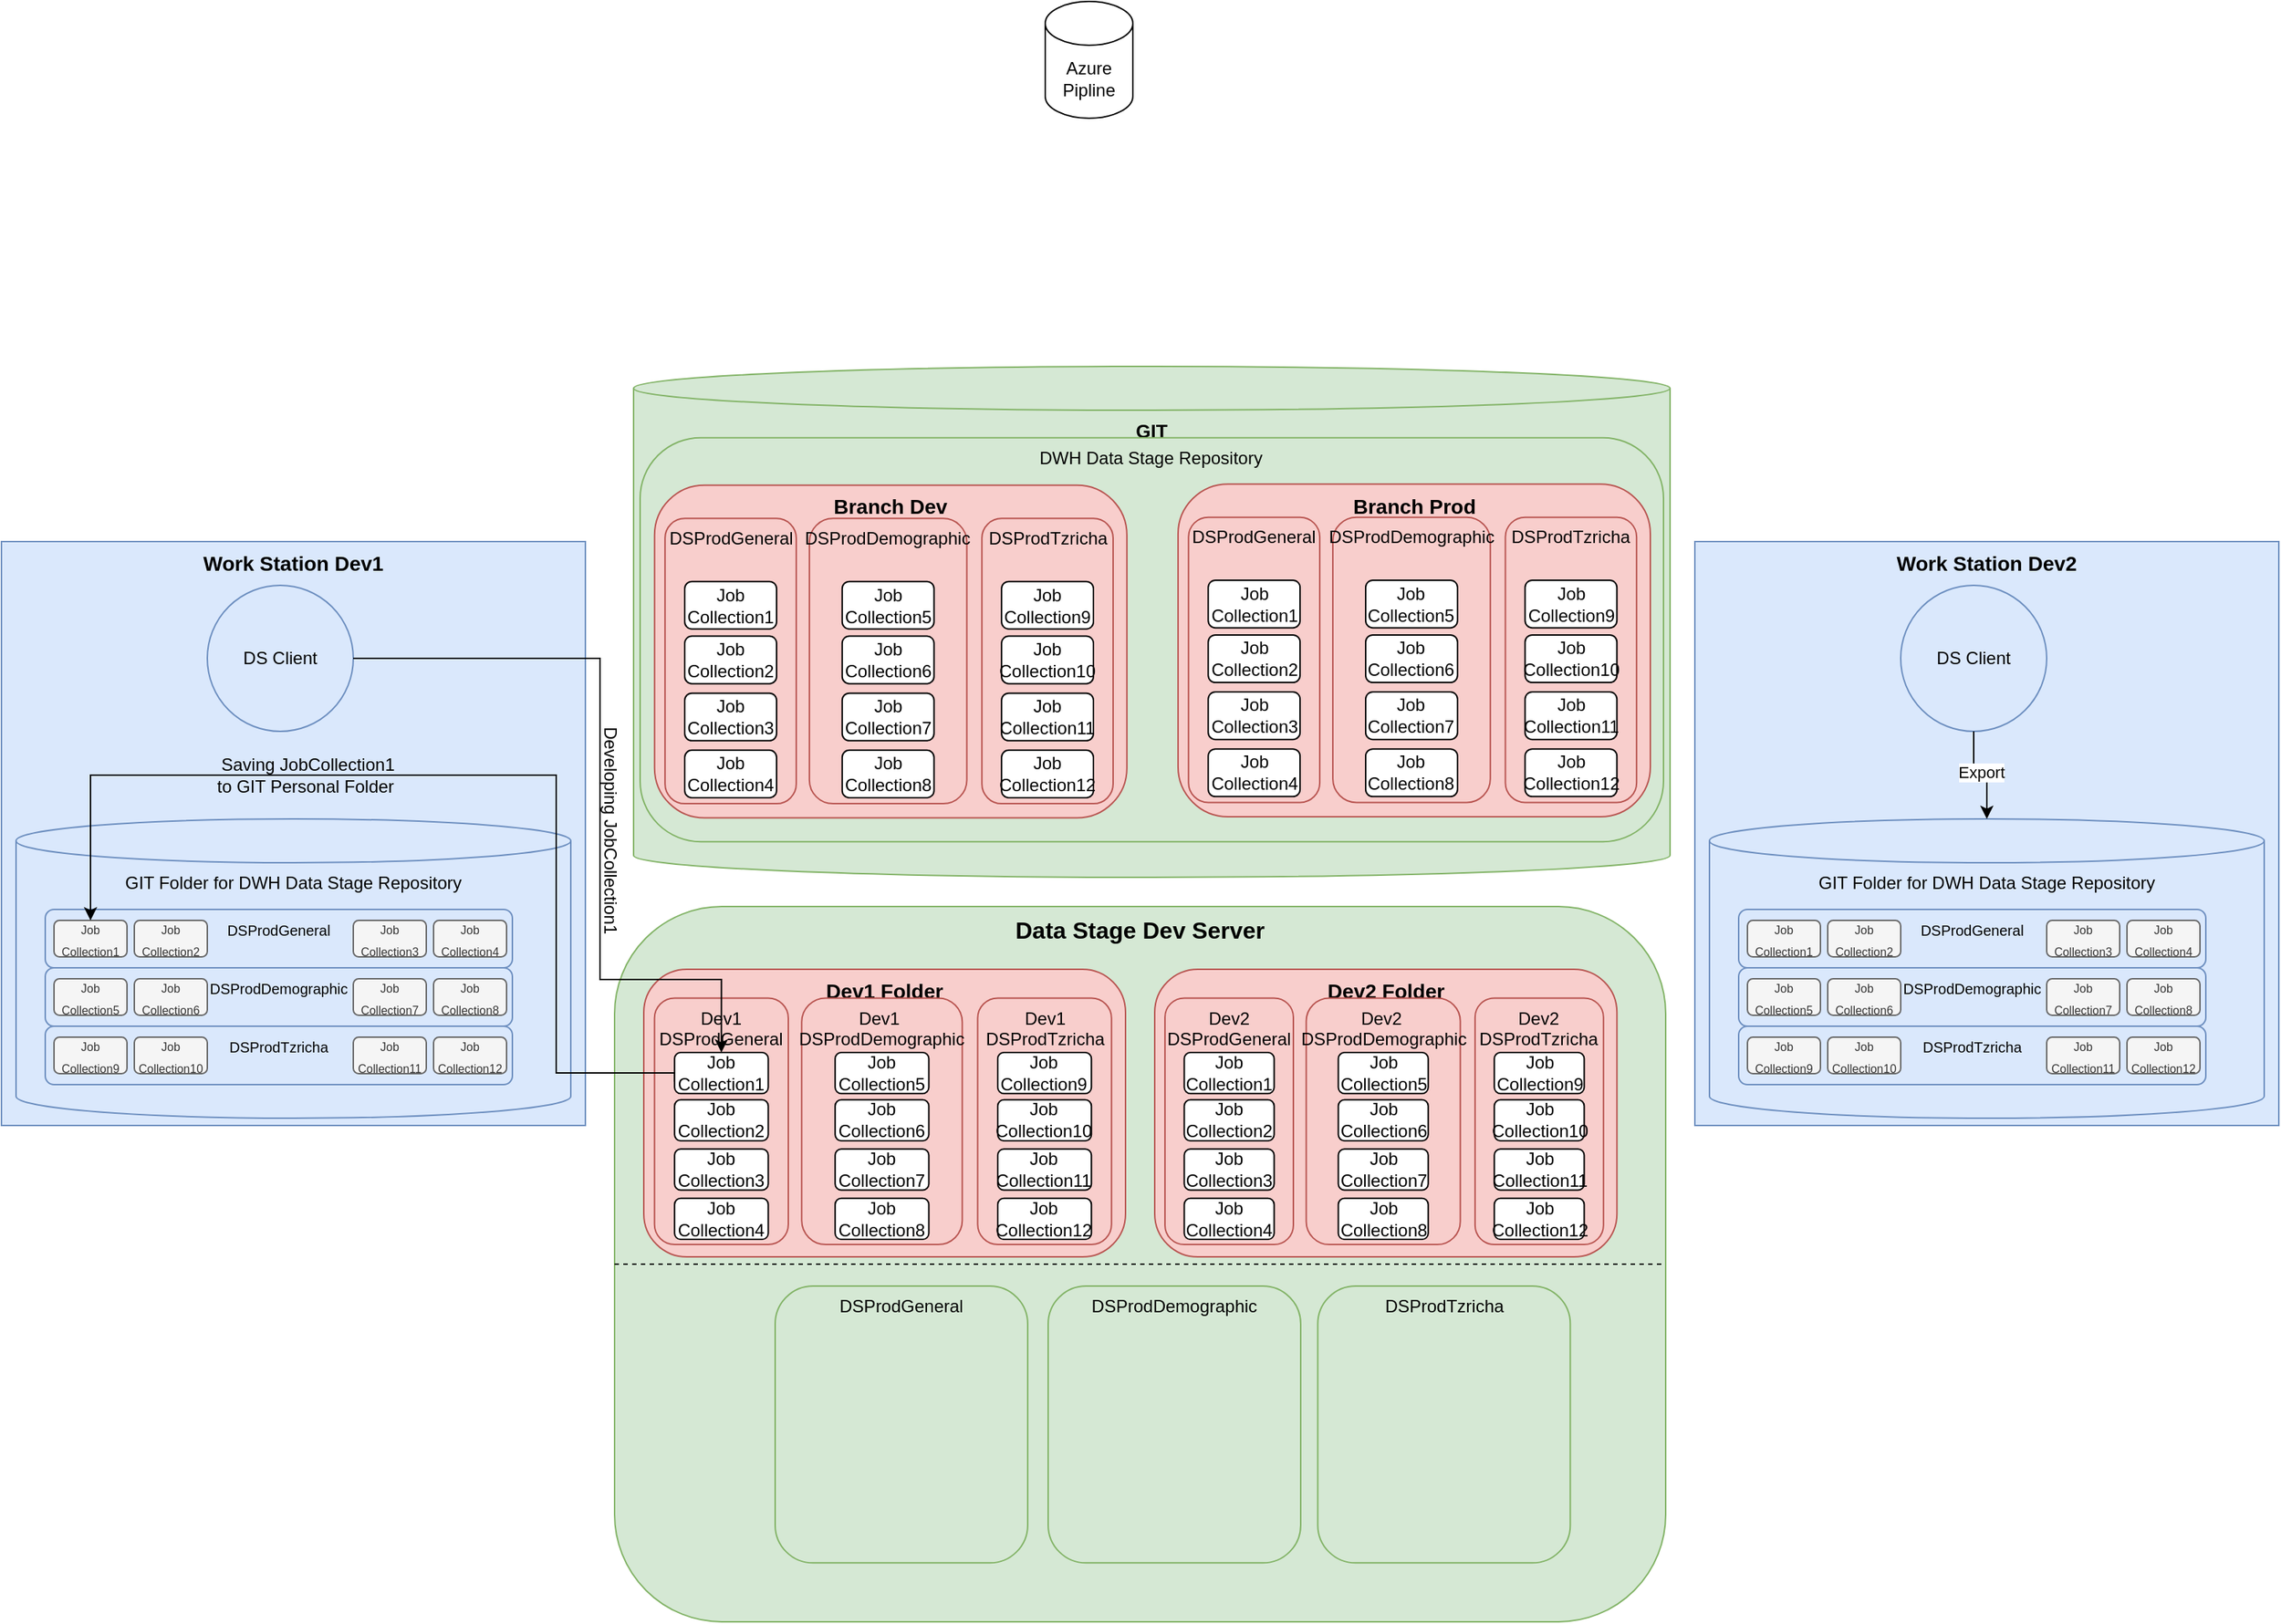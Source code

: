 <mxfile version="21.2.1" type="github">
  <diagram name="‫עמוד-1‬" id="i2Fc2xm11VRdaYwxFgzn">
    <mxGraphModel dx="1434" dy="1933" grid="1" gridSize="10" guides="1" tooltips="1" connect="1" arrows="1" fold="1" page="1" pageScale="1" pageWidth="827" pageHeight="1169" math="0" shadow="0">
      <root>
        <mxCell id="0" />
        <mxCell id="1" parent="0" />
        <mxCell id="r5iFqAWKlbIohHAniu_M-25" value="Azure Pipline" style="shape=cylinder3;whiteSpace=wrap;html=1;boundedLbl=1;backgroundOutline=1;size=15;" parent="1" vertex="1">
          <mxGeometry x="785" y="-450" width="60" height="80" as="geometry" />
        </mxCell>
        <mxCell id="d246zdA38Hne-XJqFqv3-173" value="" style="group" vertex="1" connectable="0" parent="1">
          <mxGeometry x="503" y="-200" width="710" height="350" as="geometry" />
        </mxCell>
        <mxCell id="r5iFqAWKlbIohHAniu_M-11" value="&lt;font size=&quot;1&quot; style=&quot;&quot;&gt;&lt;b style=&quot;font-size: 13px;&quot;&gt;GIT&lt;/b&gt;&lt;/font&gt;" style="shape=cylinder3;whiteSpace=wrap;html=1;boundedLbl=1;backgroundOutline=1;size=15;verticalAlign=top;fillColor=#d5e8d4;strokeColor=#82b366;" parent="d246zdA38Hne-XJqFqv3-173" vertex="1">
          <mxGeometry width="710" height="350" as="geometry" />
        </mxCell>
        <mxCell id="d246zdA38Hne-XJqFqv3-59" value="&lt;font style=&quot;font-size: 12px;&quot;&gt;DWH Data Stage Repository&lt;/font&gt;" style="rounded=1;whiteSpace=wrap;html=1;fillColor=#d5e8d4;strokeColor=#82b366;verticalAlign=top;" vertex="1" parent="d246zdA38Hne-XJqFqv3-173">
          <mxGeometry x="4.494" y="48.837" width="701.013" height="276.744" as="geometry" />
        </mxCell>
        <mxCell id="d246zdA38Hne-XJqFqv3-96" value="" style="group" vertex="1" connectable="0" parent="d246zdA38Hne-XJqFqv3-173">
          <mxGeometry x="14.38" y="81.395" width="323.544" height="238.605" as="geometry" />
        </mxCell>
        <mxCell id="d246zdA38Hne-XJqFqv3-97" value="Branch Dev" style="rounded=1;whiteSpace=wrap;html=1;fillColor=#f8cecc;strokeColor=#b85450;verticalAlign=top;fontStyle=1;fontSize=14;container=0;" vertex="1" parent="d246zdA38Hne-XJqFqv3-96">
          <mxGeometry width="323.544" height="227.907" as="geometry" />
        </mxCell>
        <mxCell id="d246zdA38Hne-XJqFqv3-98" value="DSProdGeneral" style="rounded=1;whiteSpace=wrap;html=1;verticalAlign=top;fillColor=#f8cecc;strokeColor=#b85450;container=0;" vertex="1" parent="d246zdA38Hne-XJqFqv3-96">
          <mxGeometry x="7.19" y="22.791" width="89.873" height="195.349" as="geometry" />
        </mxCell>
        <mxCell id="d246zdA38Hne-XJqFqv3-99" value="DSProdDemographic" style="rounded=1;whiteSpace=wrap;html=1;verticalAlign=top;fillColor=#f8cecc;strokeColor=#b85450;container=0;" vertex="1" parent="d246zdA38Hne-XJqFqv3-96">
          <mxGeometry x="106.051" y="22.791" width="107.848" height="195.349" as="geometry" />
        </mxCell>
        <mxCell id="d246zdA38Hne-XJqFqv3-100" value="DSProdTzricha" style="rounded=1;whiteSpace=wrap;html=1;verticalAlign=top;fillColor=#f8cecc;strokeColor=#b85450;container=0;" vertex="1" parent="d246zdA38Hne-XJqFqv3-96">
          <mxGeometry x="224.234" y="22.791" width="89.873" height="195.349" as="geometry" />
        </mxCell>
        <mxCell id="d246zdA38Hne-XJqFqv3-101" value="Job Collection1" style="rounded=1;whiteSpace=wrap;html=1;container=0;" vertex="1" parent="d246zdA38Hne-XJqFqv3-96">
          <mxGeometry x="20.671" y="65.93" width="62.911" height="32.558" as="geometry" />
        </mxCell>
        <mxCell id="d246zdA38Hne-XJqFqv3-102" value="Job Collection2" style="rounded=1;whiteSpace=wrap;html=1;container=0;" vertex="1" parent="d246zdA38Hne-XJqFqv3-96">
          <mxGeometry x="20.671" y="103.372" width="62.911" height="32.558" as="geometry" />
        </mxCell>
        <mxCell id="d246zdA38Hne-XJqFqv3-103" value="Job Collection3" style="rounded=1;whiteSpace=wrap;html=1;container=0;" vertex="1" parent="d246zdA38Hne-XJqFqv3-96">
          <mxGeometry x="20.671" y="142.442" width="62.911" height="32.558" as="geometry" />
        </mxCell>
        <mxCell id="d246zdA38Hne-XJqFqv3-104" value="Job Collection4" style="rounded=1;whiteSpace=wrap;html=1;container=0;" vertex="1" parent="d246zdA38Hne-XJqFqv3-96">
          <mxGeometry x="20.671" y="181.512" width="62.911" height="32.558" as="geometry" />
        </mxCell>
        <mxCell id="d246zdA38Hne-XJqFqv3-105" value="Job Collection5" style="rounded=1;whiteSpace=wrap;html=1;container=0;" vertex="1" parent="d246zdA38Hne-XJqFqv3-96">
          <mxGeometry x="128.519" y="65.93" width="62.911" height="32.558" as="geometry" />
        </mxCell>
        <mxCell id="d246zdA38Hne-XJqFqv3-106" value="Job Collection6" style="rounded=1;whiteSpace=wrap;html=1;container=0;" vertex="1" parent="d246zdA38Hne-XJqFqv3-96">
          <mxGeometry x="128.519" y="103.372" width="62.911" height="32.558" as="geometry" />
        </mxCell>
        <mxCell id="d246zdA38Hne-XJqFqv3-107" value="Job Collection7" style="rounded=1;whiteSpace=wrap;html=1;container=0;" vertex="1" parent="d246zdA38Hne-XJqFqv3-96">
          <mxGeometry x="128.519" y="142.442" width="62.911" height="32.558" as="geometry" />
        </mxCell>
        <mxCell id="d246zdA38Hne-XJqFqv3-108" value="Job Collection8" style="rounded=1;whiteSpace=wrap;html=1;container=0;" vertex="1" parent="d246zdA38Hne-XJqFqv3-96">
          <mxGeometry x="128.519" y="181.512" width="62.911" height="32.558" as="geometry" />
        </mxCell>
        <mxCell id="d246zdA38Hne-XJqFqv3-109" value="Job Collection9" style="rounded=1;whiteSpace=wrap;html=1;container=0;" vertex="1" parent="d246zdA38Hne-XJqFqv3-96">
          <mxGeometry x="237.715" y="65.93" width="62.911" height="32.558" as="geometry" />
        </mxCell>
        <mxCell id="d246zdA38Hne-XJqFqv3-110" value="Job Collection10" style="rounded=1;whiteSpace=wrap;html=1;container=0;" vertex="1" parent="d246zdA38Hne-XJqFqv3-96">
          <mxGeometry x="237.715" y="103.372" width="62.911" height="32.558" as="geometry" />
        </mxCell>
        <mxCell id="d246zdA38Hne-XJqFqv3-111" value="Job Collection11" style="rounded=1;whiteSpace=wrap;html=1;container=0;" vertex="1" parent="d246zdA38Hne-XJqFqv3-96">
          <mxGeometry x="237.715" y="142.442" width="62.911" height="32.558" as="geometry" />
        </mxCell>
        <mxCell id="d246zdA38Hne-XJqFqv3-112" value="Job Collection12" style="rounded=1;whiteSpace=wrap;html=1;container=0;" vertex="1" parent="d246zdA38Hne-XJqFqv3-96">
          <mxGeometry x="237.715" y="181.512" width="62.911" height="32.558" as="geometry" />
        </mxCell>
        <mxCell id="d246zdA38Hne-XJqFqv3-226" value="Developing JobCollection1" style="text;html=1;strokeColor=none;fillColor=none;align=center;verticalAlign=middle;whiteSpace=wrap;rounded=0;rotation=90;" vertex="1" parent="d246zdA38Hne-XJqFqv3-96">
          <mxGeometry x="-110.38" y="221.605" width="160" height="30" as="geometry" />
        </mxCell>
        <mxCell id="d246zdA38Hne-XJqFqv3-113" value="" style="group" vertex="1" connectable="0" parent="d246zdA38Hne-XJqFqv3-173">
          <mxGeometry x="372.975" y="80.581" width="323.544" height="227.907" as="geometry" />
        </mxCell>
        <mxCell id="d246zdA38Hne-XJqFqv3-114" value="Branch Prod" style="rounded=1;whiteSpace=wrap;html=1;fillColor=#f8cecc;strokeColor=#b85450;verticalAlign=top;fontStyle=1;fontSize=14;container=0;" vertex="1" parent="d246zdA38Hne-XJqFqv3-113">
          <mxGeometry width="323.544" height="227.907" as="geometry" />
        </mxCell>
        <mxCell id="d246zdA38Hne-XJqFqv3-115" value="DSProdGeneral" style="rounded=1;whiteSpace=wrap;html=1;verticalAlign=top;fillColor=#f8cecc;strokeColor=#b85450;container=0;" vertex="1" parent="d246zdA38Hne-XJqFqv3-113">
          <mxGeometry x="7.19" y="22.791" width="89.873" height="195.349" as="geometry" />
        </mxCell>
        <mxCell id="d246zdA38Hne-XJqFqv3-116" value="DSProdDemographic" style="rounded=1;whiteSpace=wrap;html=1;verticalAlign=top;fillColor=#f8cecc;strokeColor=#b85450;container=0;" vertex="1" parent="d246zdA38Hne-XJqFqv3-113">
          <mxGeometry x="106.051" y="22.791" width="107.848" height="195.349" as="geometry" />
        </mxCell>
        <mxCell id="d246zdA38Hne-XJqFqv3-117" value="DSProdTzricha" style="rounded=1;whiteSpace=wrap;html=1;verticalAlign=top;fillColor=#f8cecc;strokeColor=#b85450;container=0;" vertex="1" parent="d246zdA38Hne-XJqFqv3-113">
          <mxGeometry x="224.234" y="22.791" width="89.873" height="195.349" as="geometry" />
        </mxCell>
        <mxCell id="d246zdA38Hne-XJqFqv3-118" value="Job Collection1" style="rounded=1;whiteSpace=wrap;html=1;container=0;" vertex="1" parent="d246zdA38Hne-XJqFqv3-113">
          <mxGeometry x="20.671" y="65.93" width="62.911" height="32.558" as="geometry" />
        </mxCell>
        <mxCell id="d246zdA38Hne-XJqFqv3-119" value="Job Collection2" style="rounded=1;whiteSpace=wrap;html=1;container=0;" vertex="1" parent="d246zdA38Hne-XJqFqv3-113">
          <mxGeometry x="20.671" y="103.372" width="62.911" height="32.558" as="geometry" />
        </mxCell>
        <mxCell id="d246zdA38Hne-XJqFqv3-120" value="Job Collection3" style="rounded=1;whiteSpace=wrap;html=1;container=0;" vertex="1" parent="d246zdA38Hne-XJqFqv3-113">
          <mxGeometry x="20.671" y="142.442" width="62.911" height="32.558" as="geometry" />
        </mxCell>
        <mxCell id="d246zdA38Hne-XJqFqv3-121" value="Job Collection4" style="rounded=1;whiteSpace=wrap;html=1;container=0;" vertex="1" parent="d246zdA38Hne-XJqFqv3-113">
          <mxGeometry x="20.671" y="181.512" width="62.911" height="32.558" as="geometry" />
        </mxCell>
        <mxCell id="d246zdA38Hne-XJqFqv3-122" value="Job Collection5" style="rounded=1;whiteSpace=wrap;html=1;container=0;" vertex="1" parent="d246zdA38Hne-XJqFqv3-113">
          <mxGeometry x="128.519" y="65.93" width="62.911" height="32.558" as="geometry" />
        </mxCell>
        <mxCell id="d246zdA38Hne-XJqFqv3-123" value="Job Collection6" style="rounded=1;whiteSpace=wrap;html=1;container=0;" vertex="1" parent="d246zdA38Hne-XJqFqv3-113">
          <mxGeometry x="128.519" y="103.372" width="62.911" height="32.558" as="geometry" />
        </mxCell>
        <mxCell id="d246zdA38Hne-XJqFqv3-124" value="Job Collection7" style="rounded=1;whiteSpace=wrap;html=1;container=0;" vertex="1" parent="d246zdA38Hne-XJqFqv3-113">
          <mxGeometry x="128.519" y="142.442" width="62.911" height="32.558" as="geometry" />
        </mxCell>
        <mxCell id="d246zdA38Hne-XJqFqv3-125" value="Job Collection8" style="rounded=1;whiteSpace=wrap;html=1;container=0;" vertex="1" parent="d246zdA38Hne-XJqFqv3-113">
          <mxGeometry x="128.519" y="181.512" width="62.911" height="32.558" as="geometry" />
        </mxCell>
        <mxCell id="d246zdA38Hne-XJqFqv3-126" value="Job Collection9" style="rounded=1;whiteSpace=wrap;html=1;container=0;" vertex="1" parent="d246zdA38Hne-XJqFqv3-113">
          <mxGeometry x="237.715" y="65.93" width="62.911" height="32.558" as="geometry" />
        </mxCell>
        <mxCell id="d246zdA38Hne-XJqFqv3-127" value="Job Collection10" style="rounded=1;whiteSpace=wrap;html=1;container=0;" vertex="1" parent="d246zdA38Hne-XJqFqv3-113">
          <mxGeometry x="237.715" y="103.372" width="62.911" height="32.558" as="geometry" />
        </mxCell>
        <mxCell id="d246zdA38Hne-XJqFqv3-128" value="Job Collection11" style="rounded=1;whiteSpace=wrap;html=1;container=0;" vertex="1" parent="d246zdA38Hne-XJqFqv3-113">
          <mxGeometry x="237.715" y="142.442" width="62.911" height="32.558" as="geometry" />
        </mxCell>
        <mxCell id="d246zdA38Hne-XJqFqv3-129" value="Job Collection12" style="rounded=1;whiteSpace=wrap;html=1;container=0;" vertex="1" parent="d246zdA38Hne-XJqFqv3-113">
          <mxGeometry x="237.715" y="181.512" width="62.911" height="32.558" as="geometry" />
        </mxCell>
        <mxCell id="d246zdA38Hne-XJqFqv3-174" value="" style="group" vertex="1" connectable="0" parent="1">
          <mxGeometry x="490" y="170" width="720" height="490" as="geometry" />
        </mxCell>
        <mxCell id="d246zdA38Hne-XJqFqv3-11" value="&lt;b&gt;&lt;font style=&quot;font-size: 16px;&quot;&gt;Data Stage Dev Server&lt;/font&gt;&lt;/b&gt;" style="rounded=1;whiteSpace=wrap;html=1;fillColor=#d5e8d4;strokeColor=#82b366;direction=south;verticalAlign=top;" vertex="1" parent="d246zdA38Hne-XJqFqv3-174">
          <mxGeometry width="720" height="490" as="geometry" />
        </mxCell>
        <mxCell id="r5iFqAWKlbIohHAniu_M-5" value="" style="endArrow=none;dashed=1;html=1;rounded=0;exitX=0.5;exitY=1;exitDx=0;exitDy=0;entryX=0.5;entryY=0;entryDx=0;entryDy=0;" parent="d246zdA38Hne-XJqFqv3-174" source="d246zdA38Hne-XJqFqv3-11" target="d246zdA38Hne-XJqFqv3-11" edge="1">
          <mxGeometry width="50" height="50" relative="1" as="geometry">
            <mxPoint x="46.753" y="241.839" as="sourcePoint" />
            <mxPoint x="645.195" y="241.839" as="targetPoint" />
          </mxGeometry>
        </mxCell>
        <mxCell id="d246zdA38Hne-XJqFqv3-79" value="" style="group" vertex="1" connectable="0" parent="d246zdA38Hne-XJqFqv3-174">
          <mxGeometry x="370" y="43" width="316.62" height="197" as="geometry" />
        </mxCell>
        <mxCell id="d246zdA38Hne-XJqFqv3-80" value="Dev2 Folder" style="rounded=1;whiteSpace=wrap;html=1;fillColor=#f8cecc;strokeColor=#b85450;verticalAlign=top;fontStyle=1;fontSize=14;container=0;" vertex="1" parent="d246zdA38Hne-XJqFqv3-79">
          <mxGeometry width="316.62" height="197" as="geometry" />
        </mxCell>
        <mxCell id="d246zdA38Hne-XJqFqv3-81" value="Dev2&lt;br&gt;DSProdGeneral" style="rounded=1;whiteSpace=wrap;html=1;verticalAlign=top;fillColor=#f8cecc;strokeColor=#b85450;container=0;" vertex="1" parent="d246zdA38Hne-XJqFqv3-79">
          <mxGeometry x="7.036" y="19.7" width="87.95" height="168.857" as="geometry" />
        </mxCell>
        <mxCell id="d246zdA38Hne-XJqFqv3-82" value="Dev2&amp;nbsp;&lt;br&gt;DSProdDemographic" style="rounded=1;whiteSpace=wrap;html=1;verticalAlign=top;fillColor=#f8cecc;strokeColor=#b85450;container=0;" vertex="1" parent="d246zdA38Hne-XJqFqv3-79">
          <mxGeometry x="103.781" y="19.7" width="105.54" height="168.857" as="geometry" />
        </mxCell>
        <mxCell id="d246zdA38Hne-XJqFqv3-83" value="Dev2&lt;br&gt;DSProdTzricha" style="rounded=1;whiteSpace=wrap;html=1;verticalAlign=top;fillColor=#f8cecc;strokeColor=#b85450;container=0;" vertex="1" parent="d246zdA38Hne-XJqFqv3-79">
          <mxGeometry x="219.435" y="19.7" width="87.95" height="168.857" as="geometry" />
        </mxCell>
        <mxCell id="d246zdA38Hne-XJqFqv3-84" value="Job Collection1" style="rounded=1;whiteSpace=wrap;html=1;container=0;" vertex="1" parent="d246zdA38Hne-XJqFqv3-79">
          <mxGeometry x="20.229" y="56.989" width="61.565" height="28.143" as="geometry" />
        </mxCell>
        <mxCell id="d246zdA38Hne-XJqFqv3-85" value="Job Collection2" style="rounded=1;whiteSpace=wrap;html=1;container=0;" vertex="1" parent="d246zdA38Hne-XJqFqv3-79">
          <mxGeometry x="20.229" y="89.354" width="61.565" height="28.143" as="geometry" />
        </mxCell>
        <mxCell id="d246zdA38Hne-XJqFqv3-86" value="Job Collection3" style="rounded=1;whiteSpace=wrap;html=1;container=0;" vertex="1" parent="d246zdA38Hne-XJqFqv3-79">
          <mxGeometry x="20.229" y="123.125" width="61.565" height="28.143" as="geometry" />
        </mxCell>
        <mxCell id="d246zdA38Hne-XJqFqv3-87" value="Job Collection4" style="rounded=1;whiteSpace=wrap;html=1;container=0;" vertex="1" parent="d246zdA38Hne-XJqFqv3-79">
          <mxGeometry x="20.229" y="156.896" width="61.565" height="28.143" as="geometry" />
        </mxCell>
        <mxCell id="d246zdA38Hne-XJqFqv3-88" value="Job Collection5" style="rounded=1;whiteSpace=wrap;html=1;container=0;" vertex="1" parent="d246zdA38Hne-XJqFqv3-79">
          <mxGeometry x="125.769" y="56.989" width="61.565" height="28.143" as="geometry" />
        </mxCell>
        <mxCell id="d246zdA38Hne-XJqFqv3-89" value="Job Collection6" style="rounded=1;whiteSpace=wrap;html=1;container=0;" vertex="1" parent="d246zdA38Hne-XJqFqv3-79">
          <mxGeometry x="125.769" y="89.354" width="61.565" height="28.143" as="geometry" />
        </mxCell>
        <mxCell id="d246zdA38Hne-XJqFqv3-90" value="Job Collection7" style="rounded=1;whiteSpace=wrap;html=1;container=0;" vertex="1" parent="d246zdA38Hne-XJqFqv3-79">
          <mxGeometry x="125.769" y="123.125" width="61.565" height="28.143" as="geometry" />
        </mxCell>
        <mxCell id="d246zdA38Hne-XJqFqv3-91" value="Job Collection8" style="rounded=1;whiteSpace=wrap;html=1;container=0;" vertex="1" parent="d246zdA38Hne-XJqFqv3-79">
          <mxGeometry x="125.769" y="156.896" width="61.565" height="28.143" as="geometry" />
        </mxCell>
        <mxCell id="d246zdA38Hne-XJqFqv3-92" value="Job Collection9" style="rounded=1;whiteSpace=wrap;html=1;container=0;" vertex="1" parent="d246zdA38Hne-XJqFqv3-79">
          <mxGeometry x="232.628" y="56.989" width="61.565" height="28.143" as="geometry" />
        </mxCell>
        <mxCell id="d246zdA38Hne-XJqFqv3-93" value="Job Collection10" style="rounded=1;whiteSpace=wrap;html=1;container=0;" vertex="1" parent="d246zdA38Hne-XJqFqv3-79">
          <mxGeometry x="232.628" y="89.354" width="61.565" height="28.143" as="geometry" />
        </mxCell>
        <mxCell id="d246zdA38Hne-XJqFqv3-94" value="Job Collection11" style="rounded=1;whiteSpace=wrap;html=1;container=0;" vertex="1" parent="d246zdA38Hne-XJqFqv3-79">
          <mxGeometry x="232.628" y="123.125" width="61.565" height="28.143" as="geometry" />
        </mxCell>
        <mxCell id="d246zdA38Hne-XJqFqv3-95" value="Job Collection12" style="rounded=1;whiteSpace=wrap;html=1;container=0;" vertex="1" parent="d246zdA38Hne-XJqFqv3-79">
          <mxGeometry x="232.628" y="156.896" width="61.565" height="28.143" as="geometry" />
        </mxCell>
        <mxCell id="d246zdA38Hne-XJqFqv3-78" value="" style="group" vertex="1" connectable="0" parent="d246zdA38Hne-XJqFqv3-174">
          <mxGeometry x="20" y="43" width="330" height="197" as="geometry" />
        </mxCell>
        <mxCell id="d246zdA38Hne-XJqFqv3-13" value="Dev1 Folder" style="rounded=1;whiteSpace=wrap;html=1;fillColor=#f8cecc;strokeColor=#b85450;verticalAlign=top;fontStyle=1;fontSize=14;container=0;" vertex="1" parent="d246zdA38Hne-XJqFqv3-78">
          <mxGeometry width="330" height="197" as="geometry" />
        </mxCell>
        <mxCell id="d246zdA38Hne-XJqFqv3-9" value="Dev1 &lt;br&gt;DSProdGeneral" style="rounded=1;whiteSpace=wrap;html=1;verticalAlign=top;fillColor=#f8cecc;strokeColor=#b85450;container=0;" vertex="1" parent="d246zdA38Hne-XJqFqv3-78">
          <mxGeometry x="7.333" y="19.7" width="91.667" height="168.857" as="geometry" />
        </mxCell>
        <mxCell id="d246zdA38Hne-XJqFqv3-12" value="Dev1&amp;nbsp;&lt;br&gt;DSProdDemographic" style="rounded=1;whiteSpace=wrap;html=1;verticalAlign=top;fillColor=#f8cecc;strokeColor=#b85450;container=0;" vertex="1" parent="d246zdA38Hne-XJqFqv3-78">
          <mxGeometry x="108.167" y="19.7" width="110.0" height="168.857" as="geometry" />
        </mxCell>
        <mxCell id="d246zdA38Hne-XJqFqv3-14" value="Dev1&lt;br&gt;DSProdTzricha" style="rounded=1;whiteSpace=wrap;html=1;verticalAlign=top;fillColor=#f8cecc;strokeColor=#b85450;container=0;" vertex="1" parent="d246zdA38Hne-XJqFqv3-78">
          <mxGeometry x="228.708" y="19.7" width="91.667" height="168.857" as="geometry" />
        </mxCell>
        <mxCell id="r5iFqAWKlbIohHAniu_M-6" value="Job Collection1" style="rounded=1;whiteSpace=wrap;html=1;container=0;" parent="d246zdA38Hne-XJqFqv3-78" vertex="1">
          <mxGeometry x="21.083" y="56.989" width="64.167" height="28.143" as="geometry" />
        </mxCell>
        <mxCell id="d246zdA38Hne-XJqFqv3-28" value="Job Collection2" style="rounded=1;whiteSpace=wrap;html=1;container=0;" vertex="1" parent="d246zdA38Hne-XJqFqv3-78">
          <mxGeometry x="21.083" y="89.354" width="64.167" height="28.143" as="geometry" />
        </mxCell>
        <mxCell id="d246zdA38Hne-XJqFqv3-29" value="Job Collection3" style="rounded=1;whiteSpace=wrap;html=1;container=0;" vertex="1" parent="d246zdA38Hne-XJqFqv3-78">
          <mxGeometry x="21.083" y="123.125" width="64.167" height="28.143" as="geometry" />
        </mxCell>
        <mxCell id="d246zdA38Hne-XJqFqv3-30" value="Job Collection4" style="rounded=1;whiteSpace=wrap;html=1;container=0;" vertex="1" parent="d246zdA38Hne-XJqFqv3-78">
          <mxGeometry x="21.083" y="156.896" width="64.167" height="28.143" as="geometry" />
        </mxCell>
        <mxCell id="d246zdA38Hne-XJqFqv3-31" value="Job Collection5" style="rounded=1;whiteSpace=wrap;html=1;container=0;" vertex="1" parent="d246zdA38Hne-XJqFqv3-78">
          <mxGeometry x="131.083" y="56.989" width="64.167" height="28.143" as="geometry" />
        </mxCell>
        <mxCell id="d246zdA38Hne-XJqFqv3-32" value="Job Collection6" style="rounded=1;whiteSpace=wrap;html=1;container=0;" vertex="1" parent="d246zdA38Hne-XJqFqv3-78">
          <mxGeometry x="131.083" y="89.354" width="64.167" height="28.143" as="geometry" />
        </mxCell>
        <mxCell id="d246zdA38Hne-XJqFqv3-33" value="Job Collection7" style="rounded=1;whiteSpace=wrap;html=1;container=0;" vertex="1" parent="d246zdA38Hne-XJqFqv3-78">
          <mxGeometry x="131.083" y="123.125" width="64.167" height="28.143" as="geometry" />
        </mxCell>
        <mxCell id="d246zdA38Hne-XJqFqv3-34" value="Job Collection8" style="rounded=1;whiteSpace=wrap;html=1;container=0;" vertex="1" parent="d246zdA38Hne-XJqFqv3-78">
          <mxGeometry x="131.083" y="156.896" width="64.167" height="28.143" as="geometry" />
        </mxCell>
        <mxCell id="d246zdA38Hne-XJqFqv3-35" value="Job Collection9" style="rounded=1;whiteSpace=wrap;html=1;container=0;" vertex="1" parent="d246zdA38Hne-XJqFqv3-78">
          <mxGeometry x="242.458" y="56.989" width="64.167" height="28.143" as="geometry" />
        </mxCell>
        <mxCell id="d246zdA38Hne-XJqFqv3-36" value="Job Collection10" style="rounded=1;whiteSpace=wrap;html=1;container=0;" vertex="1" parent="d246zdA38Hne-XJqFqv3-78">
          <mxGeometry x="242.458" y="89.354" width="64.167" height="28.143" as="geometry" />
        </mxCell>
        <mxCell id="d246zdA38Hne-XJqFqv3-37" value="Job Collection11" style="rounded=1;whiteSpace=wrap;html=1;container=0;" vertex="1" parent="d246zdA38Hne-XJqFqv3-78">
          <mxGeometry x="242.458" y="123.125" width="64.167" height="28.143" as="geometry" />
        </mxCell>
        <mxCell id="d246zdA38Hne-XJqFqv3-38" value="Job Collection12" style="rounded=1;whiteSpace=wrap;html=1;container=0;" vertex="1" parent="d246zdA38Hne-XJqFqv3-78">
          <mxGeometry x="242.458" y="156.896" width="64.167" height="28.143" as="geometry" />
        </mxCell>
        <mxCell id="d246zdA38Hne-XJqFqv3-223" value="DSProdTzricha" style="rounded=1;whiteSpace=wrap;html=1;verticalAlign=top;fillColor=#d5e8d4;strokeColor=#82b366;" vertex="1" parent="d246zdA38Hne-XJqFqv3-174">
          <mxGeometry x="481.681" y="260.003" width="172.987" height="189.677" as="geometry" />
        </mxCell>
        <mxCell id="d246zdA38Hne-XJqFqv3-224" value="DSProdDemographic" style="rounded=1;whiteSpace=wrap;html=1;verticalAlign=top;fillColor=#d5e8d4;strokeColor=#82b366;" vertex="1" parent="d246zdA38Hne-XJqFqv3-174">
          <mxGeometry x="297.008" y="260.003" width="172.987" height="189.677" as="geometry" />
        </mxCell>
        <mxCell id="d246zdA38Hne-XJqFqv3-6" value="DSProdGeneral" style="rounded=1;whiteSpace=wrap;html=1;verticalAlign=top;fillColor=#d5e8d4;strokeColor=#82b366;" vertex="1" parent="d246zdA38Hne-XJqFqv3-174">
          <mxGeometry x="109.995" y="260.003" width="172.987" height="189.677" as="geometry" />
        </mxCell>
        <mxCell id="d246zdA38Hne-XJqFqv3-175" value="" style="group" vertex="1" connectable="0" parent="1">
          <mxGeometry x="1230" y="-80" width="400" height="400" as="geometry" />
        </mxCell>
        <mxCell id="d246zdA38Hne-XJqFqv3-176" value="&lt;b&gt;&lt;font style=&quot;font-size: 14px;&quot;&gt;Work Station Dev2&lt;/font&gt;&lt;/b&gt;" style="whiteSpace=wrap;html=1;aspect=fixed;verticalAlign=top;fillColor=#dae8fc;strokeColor=#6c8ebf;" vertex="1" parent="d246zdA38Hne-XJqFqv3-175">
          <mxGeometry width="400" height="400" as="geometry" />
        </mxCell>
        <mxCell id="d246zdA38Hne-XJqFqv3-177" value="DS Client" style="ellipse;whiteSpace=wrap;html=1;aspect=fixed;fillColor=#dae8fc;strokeColor=#6c8ebf;" vertex="1" parent="d246zdA38Hne-XJqFqv3-175">
          <mxGeometry x="141" y="30" width="100" height="100" as="geometry" />
        </mxCell>
        <mxCell id="d246zdA38Hne-XJqFqv3-178" value="GIT Folder for DWH Data Stage Repository" style="shape=cylinder3;whiteSpace=wrap;html=1;boundedLbl=1;backgroundOutline=1;size=15;fillColor=#dae8fc;strokeColor=#6c8ebf;verticalAlign=top;" vertex="1" parent="d246zdA38Hne-XJqFqv3-175">
          <mxGeometry x="10" y="190" width="380" height="205" as="geometry" />
        </mxCell>
        <mxCell id="d246zdA38Hne-XJqFqv3-179" style="edgeStyle=orthogonalEdgeStyle;rounded=0;orthogonalLoop=1;jettySize=auto;html=1;" edge="1" parent="d246zdA38Hne-XJqFqv3-175" source="d246zdA38Hne-XJqFqv3-177" target="d246zdA38Hne-XJqFqv3-178">
          <mxGeometry relative="1" as="geometry" />
        </mxCell>
        <mxCell id="d246zdA38Hne-XJqFqv3-180" value="Export" style="edgeLabel;html=1;align=center;verticalAlign=middle;resizable=0;points=[];" vertex="1" connectable="0" parent="d246zdA38Hne-XJqFqv3-179">
          <mxGeometry y="2" relative="1" as="geometry">
            <mxPoint as="offset" />
          </mxGeometry>
        </mxCell>
        <mxCell id="d246zdA38Hne-XJqFqv3-181" value="" style="group" vertex="1" connectable="0" parent="d246zdA38Hne-XJqFqv3-175">
          <mxGeometry x="30" y="292" width="320" height="40" as="geometry" />
        </mxCell>
        <mxCell id="d246zdA38Hne-XJqFqv3-182" value="&lt;font style=&quot;font-size: 10px;&quot;&gt;DSProdDemographic&lt;/font&gt;" style="rounded=1;whiteSpace=wrap;html=1;fillColor=#dae8fc;strokeColor=#6c8ebf;verticalAlign=top;" vertex="1" parent="d246zdA38Hne-XJqFqv3-181">
          <mxGeometry width="320" height="40" as="geometry" />
        </mxCell>
        <mxCell id="d246zdA38Hne-XJqFqv3-183" value="&lt;font style=&quot;font-size: 8px;&quot;&gt;Job Collection5&lt;/font&gt;" style="rounded=1;whiteSpace=wrap;html=1;container=0;fillColor=#f5f5f5;fontColor=#333333;strokeColor=#666666;" vertex="1" parent="d246zdA38Hne-XJqFqv3-181">
          <mxGeometry x="6" y="7.5" width="50" height="25" as="geometry" />
        </mxCell>
        <mxCell id="d246zdA38Hne-XJqFqv3-184" value="&lt;font style=&quot;font-size: 8px;&quot;&gt;Job Collection6&lt;/font&gt;" style="rounded=1;whiteSpace=wrap;html=1;container=0;fillColor=#f5f5f5;fontColor=#333333;strokeColor=#666666;" vertex="1" parent="d246zdA38Hne-XJqFqv3-181">
          <mxGeometry x="61" y="7.5" width="50" height="25" as="geometry" />
        </mxCell>
        <mxCell id="d246zdA38Hne-XJqFqv3-185" value="&lt;font style=&quot;font-size: 8px;&quot;&gt;Job Collection7&lt;/font&gt;" style="rounded=1;whiteSpace=wrap;html=1;container=0;fillColor=#f5f5f5;fontColor=#333333;strokeColor=#666666;" vertex="1" parent="d246zdA38Hne-XJqFqv3-181">
          <mxGeometry x="211" y="7.5" width="50" height="25" as="geometry" />
        </mxCell>
        <mxCell id="d246zdA38Hne-XJqFqv3-186" value="&lt;font style=&quot;font-size: 8px;&quot;&gt;Job Collection8&lt;/font&gt;" style="rounded=1;whiteSpace=wrap;html=1;container=0;fillColor=#f5f5f5;fontColor=#333333;strokeColor=#666666;" vertex="1" parent="d246zdA38Hne-XJqFqv3-181">
          <mxGeometry x="266" y="7.5" width="50" height="25" as="geometry" />
        </mxCell>
        <mxCell id="d246zdA38Hne-XJqFqv3-187" value="" style="group" vertex="1" connectable="0" parent="d246zdA38Hne-XJqFqv3-175">
          <mxGeometry x="30" y="332" width="320" height="40" as="geometry" />
        </mxCell>
        <mxCell id="d246zdA38Hne-XJqFqv3-188" value="&lt;font style=&quot;font-size: 10px;&quot;&gt;DSProdTzricha&lt;/font&gt;" style="rounded=1;whiteSpace=wrap;html=1;fillColor=#dae8fc;strokeColor=#6c8ebf;verticalAlign=top;" vertex="1" parent="d246zdA38Hne-XJqFqv3-187">
          <mxGeometry width="320" height="40" as="geometry" />
        </mxCell>
        <mxCell id="d246zdA38Hne-XJqFqv3-189" value="&lt;font style=&quot;font-size: 8px;&quot;&gt;Job Collection9&lt;/font&gt;" style="rounded=1;whiteSpace=wrap;html=1;container=0;fillColor=#f5f5f5;fontColor=#333333;strokeColor=#666666;" vertex="1" parent="d246zdA38Hne-XJqFqv3-187">
          <mxGeometry x="6" y="7.5" width="50" height="25" as="geometry" />
        </mxCell>
        <mxCell id="d246zdA38Hne-XJqFqv3-190" value="&lt;font style=&quot;font-size: 8px;&quot;&gt;Job Collection10&lt;/font&gt;" style="rounded=1;whiteSpace=wrap;html=1;container=0;fillColor=#f5f5f5;fontColor=#333333;strokeColor=#666666;" vertex="1" parent="d246zdA38Hne-XJqFqv3-187">
          <mxGeometry x="61" y="7.5" width="50" height="25" as="geometry" />
        </mxCell>
        <mxCell id="d246zdA38Hne-XJqFqv3-191" value="&lt;font style=&quot;font-size: 8px;&quot;&gt;Job Collection11&lt;/font&gt;" style="rounded=1;whiteSpace=wrap;html=1;container=0;fillColor=#f5f5f5;fontColor=#333333;strokeColor=#666666;" vertex="1" parent="d246zdA38Hne-XJqFqv3-187">
          <mxGeometry x="211" y="7.5" width="50" height="25" as="geometry" />
        </mxCell>
        <mxCell id="d246zdA38Hne-XJqFqv3-192" value="&lt;font style=&quot;font-size: 8px;&quot;&gt;Job Collection12&lt;/font&gt;" style="rounded=1;whiteSpace=wrap;html=1;container=0;fillColor=#f5f5f5;fontColor=#333333;strokeColor=#666666;" vertex="1" parent="d246zdA38Hne-XJqFqv3-187">
          <mxGeometry x="266" y="7.5" width="50" height="25" as="geometry" />
        </mxCell>
        <mxCell id="d246zdA38Hne-XJqFqv3-193" value="" style="group" vertex="1" connectable="0" parent="d246zdA38Hne-XJqFqv3-175">
          <mxGeometry x="30" y="252" width="320" height="40" as="geometry" />
        </mxCell>
        <mxCell id="d246zdA38Hne-XJqFqv3-194" value="&lt;font style=&quot;font-size: 10px;&quot;&gt;DSProdGeneral&lt;/font&gt;" style="rounded=1;whiteSpace=wrap;html=1;fillColor=#dae8fc;strokeColor=#6c8ebf;verticalAlign=top;" vertex="1" parent="d246zdA38Hne-XJqFqv3-193">
          <mxGeometry width="320" height="40" as="geometry" />
        </mxCell>
        <mxCell id="d246zdA38Hne-XJqFqv3-195" value="&lt;font style=&quot;font-size: 8px;&quot;&gt;Job Collection1&lt;/font&gt;" style="rounded=1;whiteSpace=wrap;html=1;container=0;fillColor=#f5f5f5;fontColor=#333333;strokeColor=#666666;" vertex="1" parent="d246zdA38Hne-XJqFqv3-193">
          <mxGeometry x="6" y="7.5" width="50" height="25" as="geometry" />
        </mxCell>
        <mxCell id="d246zdA38Hne-XJqFqv3-196" value="&lt;font style=&quot;font-size: 8px;&quot;&gt;Job Collection2&lt;/font&gt;" style="rounded=1;whiteSpace=wrap;html=1;container=0;fillColor=#f5f5f5;fontColor=#333333;strokeColor=#666666;" vertex="1" parent="d246zdA38Hne-XJqFqv3-193">
          <mxGeometry x="61" y="7.5" width="50" height="25" as="geometry" />
        </mxCell>
        <mxCell id="d246zdA38Hne-XJqFqv3-197" value="&lt;font style=&quot;font-size: 8px;&quot;&gt;Job Collection3&lt;/font&gt;" style="rounded=1;whiteSpace=wrap;html=1;container=0;fillColor=#f5f5f5;fontColor=#333333;strokeColor=#666666;" vertex="1" parent="d246zdA38Hne-XJqFqv3-193">
          <mxGeometry x="211" y="7.5" width="50" height="25" as="geometry" />
        </mxCell>
        <mxCell id="d246zdA38Hne-XJqFqv3-198" value="&lt;font style=&quot;font-size: 8px;&quot;&gt;Job Collection4&lt;/font&gt;" style="rounded=1;whiteSpace=wrap;html=1;container=0;fillColor=#f5f5f5;fontColor=#333333;strokeColor=#666666;" vertex="1" parent="d246zdA38Hne-XJqFqv3-193">
          <mxGeometry x="266" y="7.5" width="50" height="25" as="geometry" />
        </mxCell>
        <mxCell id="d246zdA38Hne-XJqFqv3-199" value="" style="group" vertex="1" connectable="0" parent="1">
          <mxGeometry x="70" y="-80" width="400" height="400" as="geometry" />
        </mxCell>
        <mxCell id="d246zdA38Hne-XJqFqv3-200" value="&lt;b&gt;&lt;font style=&quot;font-size: 14px;&quot;&gt;Work Station Dev1&lt;/font&gt;&lt;/b&gt;" style="whiteSpace=wrap;html=1;aspect=fixed;verticalAlign=top;fillColor=#dae8fc;strokeColor=#6c8ebf;" vertex="1" parent="d246zdA38Hne-XJqFqv3-199">
          <mxGeometry width="400" height="400" as="geometry" />
        </mxCell>
        <mxCell id="d246zdA38Hne-XJqFqv3-201" value="DS Client" style="ellipse;whiteSpace=wrap;html=1;aspect=fixed;fillColor=#dae8fc;strokeColor=#6c8ebf;" vertex="1" parent="d246zdA38Hne-XJqFqv3-199">
          <mxGeometry x="141" y="30" width="100" height="100" as="geometry" />
        </mxCell>
        <mxCell id="d246zdA38Hne-XJqFqv3-202" value="GIT Folder for DWH Data Stage Repository" style="shape=cylinder3;whiteSpace=wrap;html=1;boundedLbl=1;backgroundOutline=1;size=15;fillColor=#dae8fc;strokeColor=#6c8ebf;verticalAlign=top;" vertex="1" parent="d246zdA38Hne-XJqFqv3-199">
          <mxGeometry x="10" y="190" width="380" height="205" as="geometry" />
        </mxCell>
        <mxCell id="d246zdA38Hne-XJqFqv3-205" value="" style="group" vertex="1" connectable="0" parent="d246zdA38Hne-XJqFqv3-199">
          <mxGeometry x="30" y="292" width="320" height="40" as="geometry" />
        </mxCell>
        <mxCell id="d246zdA38Hne-XJqFqv3-206" value="&lt;font style=&quot;font-size: 10px;&quot;&gt;DSProdDemographic&lt;/font&gt;" style="rounded=1;whiteSpace=wrap;html=1;fillColor=#dae8fc;strokeColor=#6c8ebf;verticalAlign=top;" vertex="1" parent="d246zdA38Hne-XJqFqv3-205">
          <mxGeometry width="320" height="40" as="geometry" />
        </mxCell>
        <mxCell id="d246zdA38Hne-XJqFqv3-207" value="&lt;font style=&quot;font-size: 8px;&quot;&gt;Job Collection5&lt;/font&gt;" style="rounded=1;whiteSpace=wrap;html=1;container=0;fillColor=#f5f5f5;fontColor=#333333;strokeColor=#666666;" vertex="1" parent="d246zdA38Hne-XJqFqv3-205">
          <mxGeometry x="6" y="7.5" width="50" height="25" as="geometry" />
        </mxCell>
        <mxCell id="d246zdA38Hne-XJqFqv3-208" value="&lt;font style=&quot;font-size: 8px;&quot;&gt;Job Collection6&lt;/font&gt;" style="rounded=1;whiteSpace=wrap;html=1;container=0;fillColor=#f5f5f5;fontColor=#333333;strokeColor=#666666;" vertex="1" parent="d246zdA38Hne-XJqFqv3-205">
          <mxGeometry x="61" y="7.5" width="50" height="25" as="geometry" />
        </mxCell>
        <mxCell id="d246zdA38Hne-XJqFqv3-209" value="&lt;font style=&quot;font-size: 8px;&quot;&gt;Job Collection7&lt;/font&gt;" style="rounded=1;whiteSpace=wrap;html=1;container=0;fillColor=#f5f5f5;fontColor=#333333;strokeColor=#666666;" vertex="1" parent="d246zdA38Hne-XJqFqv3-205">
          <mxGeometry x="211" y="7.5" width="50" height="25" as="geometry" />
        </mxCell>
        <mxCell id="d246zdA38Hne-XJqFqv3-210" value="&lt;font style=&quot;font-size: 8px;&quot;&gt;Job Collection8&lt;/font&gt;" style="rounded=1;whiteSpace=wrap;html=1;container=0;fillColor=#f5f5f5;fontColor=#333333;strokeColor=#666666;" vertex="1" parent="d246zdA38Hne-XJqFqv3-205">
          <mxGeometry x="266" y="7.5" width="50" height="25" as="geometry" />
        </mxCell>
        <mxCell id="d246zdA38Hne-XJqFqv3-211" value="" style="group" vertex="1" connectable="0" parent="d246zdA38Hne-XJqFqv3-199">
          <mxGeometry x="30" y="332" width="320" height="40" as="geometry" />
        </mxCell>
        <mxCell id="d246zdA38Hne-XJqFqv3-212" value="&lt;font style=&quot;font-size: 10px;&quot;&gt;DSProdTzricha&lt;/font&gt;" style="rounded=1;whiteSpace=wrap;html=1;fillColor=#dae8fc;strokeColor=#6c8ebf;verticalAlign=top;" vertex="1" parent="d246zdA38Hne-XJqFqv3-211">
          <mxGeometry width="320" height="40" as="geometry" />
        </mxCell>
        <mxCell id="d246zdA38Hne-XJqFqv3-213" value="&lt;font style=&quot;font-size: 8px;&quot;&gt;Job Collection9&lt;/font&gt;" style="rounded=1;whiteSpace=wrap;html=1;container=0;fillColor=#f5f5f5;fontColor=#333333;strokeColor=#666666;" vertex="1" parent="d246zdA38Hne-XJqFqv3-211">
          <mxGeometry x="6" y="7.5" width="50" height="25" as="geometry" />
        </mxCell>
        <mxCell id="d246zdA38Hne-XJqFqv3-214" value="&lt;font style=&quot;font-size: 8px;&quot;&gt;Job Collection10&lt;/font&gt;" style="rounded=1;whiteSpace=wrap;html=1;container=0;fillColor=#f5f5f5;fontColor=#333333;strokeColor=#666666;" vertex="1" parent="d246zdA38Hne-XJqFqv3-211">
          <mxGeometry x="61" y="7.5" width="50" height="25" as="geometry" />
        </mxCell>
        <mxCell id="d246zdA38Hne-XJqFqv3-215" value="&lt;font style=&quot;font-size: 8px;&quot;&gt;Job Collection11&lt;/font&gt;" style="rounded=1;whiteSpace=wrap;html=1;container=0;fillColor=#f5f5f5;fontColor=#333333;strokeColor=#666666;" vertex="1" parent="d246zdA38Hne-XJqFqv3-211">
          <mxGeometry x="211" y="7.5" width="50" height="25" as="geometry" />
        </mxCell>
        <mxCell id="d246zdA38Hne-XJqFqv3-216" value="&lt;font style=&quot;font-size: 8px;&quot;&gt;Job Collection12&lt;/font&gt;" style="rounded=1;whiteSpace=wrap;html=1;container=0;fillColor=#f5f5f5;fontColor=#333333;strokeColor=#666666;" vertex="1" parent="d246zdA38Hne-XJqFqv3-211">
          <mxGeometry x="266" y="7.5" width="50" height="25" as="geometry" />
        </mxCell>
        <mxCell id="d246zdA38Hne-XJqFqv3-217" value="" style="group" vertex="1" connectable="0" parent="d246zdA38Hne-XJqFqv3-199">
          <mxGeometry x="30" y="252" width="320" height="40" as="geometry" />
        </mxCell>
        <mxCell id="d246zdA38Hne-XJqFqv3-218" value="&lt;font style=&quot;font-size: 10px;&quot;&gt;DSProdGeneral&lt;/font&gt;" style="rounded=1;whiteSpace=wrap;html=1;fillColor=#dae8fc;strokeColor=#6c8ebf;verticalAlign=top;" vertex="1" parent="d246zdA38Hne-XJqFqv3-217">
          <mxGeometry width="320" height="40" as="geometry" />
        </mxCell>
        <mxCell id="d246zdA38Hne-XJqFqv3-219" value="&lt;font style=&quot;font-size: 8px;&quot;&gt;Job Collection1&lt;/font&gt;" style="rounded=1;whiteSpace=wrap;html=1;container=0;fillColor=#f5f5f5;fontColor=#333333;strokeColor=#666666;" vertex="1" parent="d246zdA38Hne-XJqFqv3-217">
          <mxGeometry x="6" y="7.5" width="50" height="25" as="geometry" />
        </mxCell>
        <mxCell id="d246zdA38Hne-XJqFqv3-220" value="&lt;font style=&quot;font-size: 8px;&quot;&gt;Job Collection2&lt;/font&gt;" style="rounded=1;whiteSpace=wrap;html=1;container=0;fillColor=#f5f5f5;fontColor=#333333;strokeColor=#666666;" vertex="1" parent="d246zdA38Hne-XJqFqv3-217">
          <mxGeometry x="61" y="7.5" width="50" height="25" as="geometry" />
        </mxCell>
        <mxCell id="d246zdA38Hne-XJqFqv3-221" value="&lt;font style=&quot;font-size: 8px;&quot;&gt;Job Collection3&lt;/font&gt;" style="rounded=1;whiteSpace=wrap;html=1;container=0;fillColor=#f5f5f5;fontColor=#333333;strokeColor=#666666;" vertex="1" parent="d246zdA38Hne-XJqFqv3-217">
          <mxGeometry x="211" y="7.5" width="50" height="25" as="geometry" />
        </mxCell>
        <mxCell id="d246zdA38Hne-XJqFqv3-222" value="&lt;font style=&quot;font-size: 8px;&quot;&gt;Job Collection4&lt;/font&gt;" style="rounded=1;whiteSpace=wrap;html=1;container=0;fillColor=#f5f5f5;fontColor=#333333;strokeColor=#666666;" vertex="1" parent="d246zdA38Hne-XJqFqv3-217">
          <mxGeometry x="266" y="7.5" width="50" height="25" as="geometry" />
        </mxCell>
        <mxCell id="d246zdA38Hne-XJqFqv3-269" value="Saving JobCollection1&lt;br&gt;to GIT Personal Folder&amp;nbsp;" style="text;html=1;strokeColor=none;fillColor=none;align=center;verticalAlign=middle;whiteSpace=wrap;rounded=0;rotation=0;" vertex="1" parent="d246zdA38Hne-XJqFqv3-199">
          <mxGeometry x="130" y="145" width="160" height="30" as="geometry" />
        </mxCell>
        <mxCell id="d246zdA38Hne-XJqFqv3-225" value="" style="edgeStyle=orthogonalEdgeStyle;rounded=0;orthogonalLoop=1;jettySize=auto;html=1;entryX=0.5;entryY=0;entryDx=0;entryDy=0;fontColor=#7EA6E0;" edge="1" parent="1" source="d246zdA38Hne-XJqFqv3-201" target="r5iFqAWKlbIohHAniu_M-6">
          <mxGeometry x="-0.092" relative="1" as="geometry">
            <Array as="points">
              <mxPoint x="480" />
              <mxPoint x="480" y="220" />
              <mxPoint x="563" y="220" />
            </Array>
            <mxPoint as="offset" />
          </mxGeometry>
        </mxCell>
        <mxCell id="d246zdA38Hne-XJqFqv3-228" style="edgeStyle=orthogonalEdgeStyle;rounded=0;orthogonalLoop=1;jettySize=auto;html=1;entryX=0.5;entryY=0;entryDx=0;entryDy=0;" edge="1" parent="1" target="d246zdA38Hne-XJqFqv3-219">
          <mxGeometry relative="1" as="geometry">
            <mxPoint x="531" y="290" as="sourcePoint" />
            <Array as="points">
              <mxPoint x="531" y="284" />
              <mxPoint x="450" y="284" />
              <mxPoint x="450" y="80" />
              <mxPoint x="131" y="80" />
            </Array>
          </mxGeometry>
        </mxCell>
      </root>
    </mxGraphModel>
  </diagram>
</mxfile>
